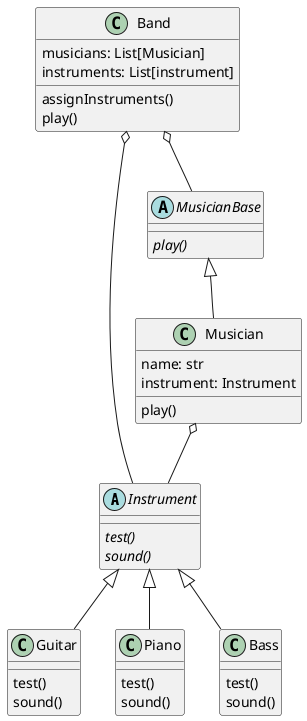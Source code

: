 @startuml banda

Instrument <|-- Guitar
Instrument <|-- Piano
Instrument <|-- Bass

MusicianBase <|-- Musician

Musician o-- Instrument

Band o-- MusicianBase
Band o-- Instrument

class Guitar {
    test()
    sound()
}

class Piano {
    test()
    sound()
}

class Bass {
    test()
    sound()
}

class Band {

}

abstract class Instrument {
    {abstract} test()
    {abstract} sound()
}

abstract class MusicianBase {
    {abstract} play()
}

class Musician{
    name: str
    instrument: Instrument
    play()
}

class Band{
    musicians: List[Musician]
    instruments: List[instrument]
    assignInstruments()
    play()
}